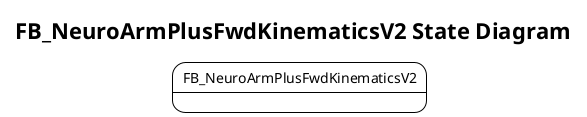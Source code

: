 @startuml State Diagram

!theme plain
'skin rose
'left to right direction
hide empty description
'!theme reddress-lightgreen
title FB_NeuroArmPlusFwdKinematicsV2 State Diagram



state FB_NeuroArmPlusFwdKinematicsV2{



}

@enduml
